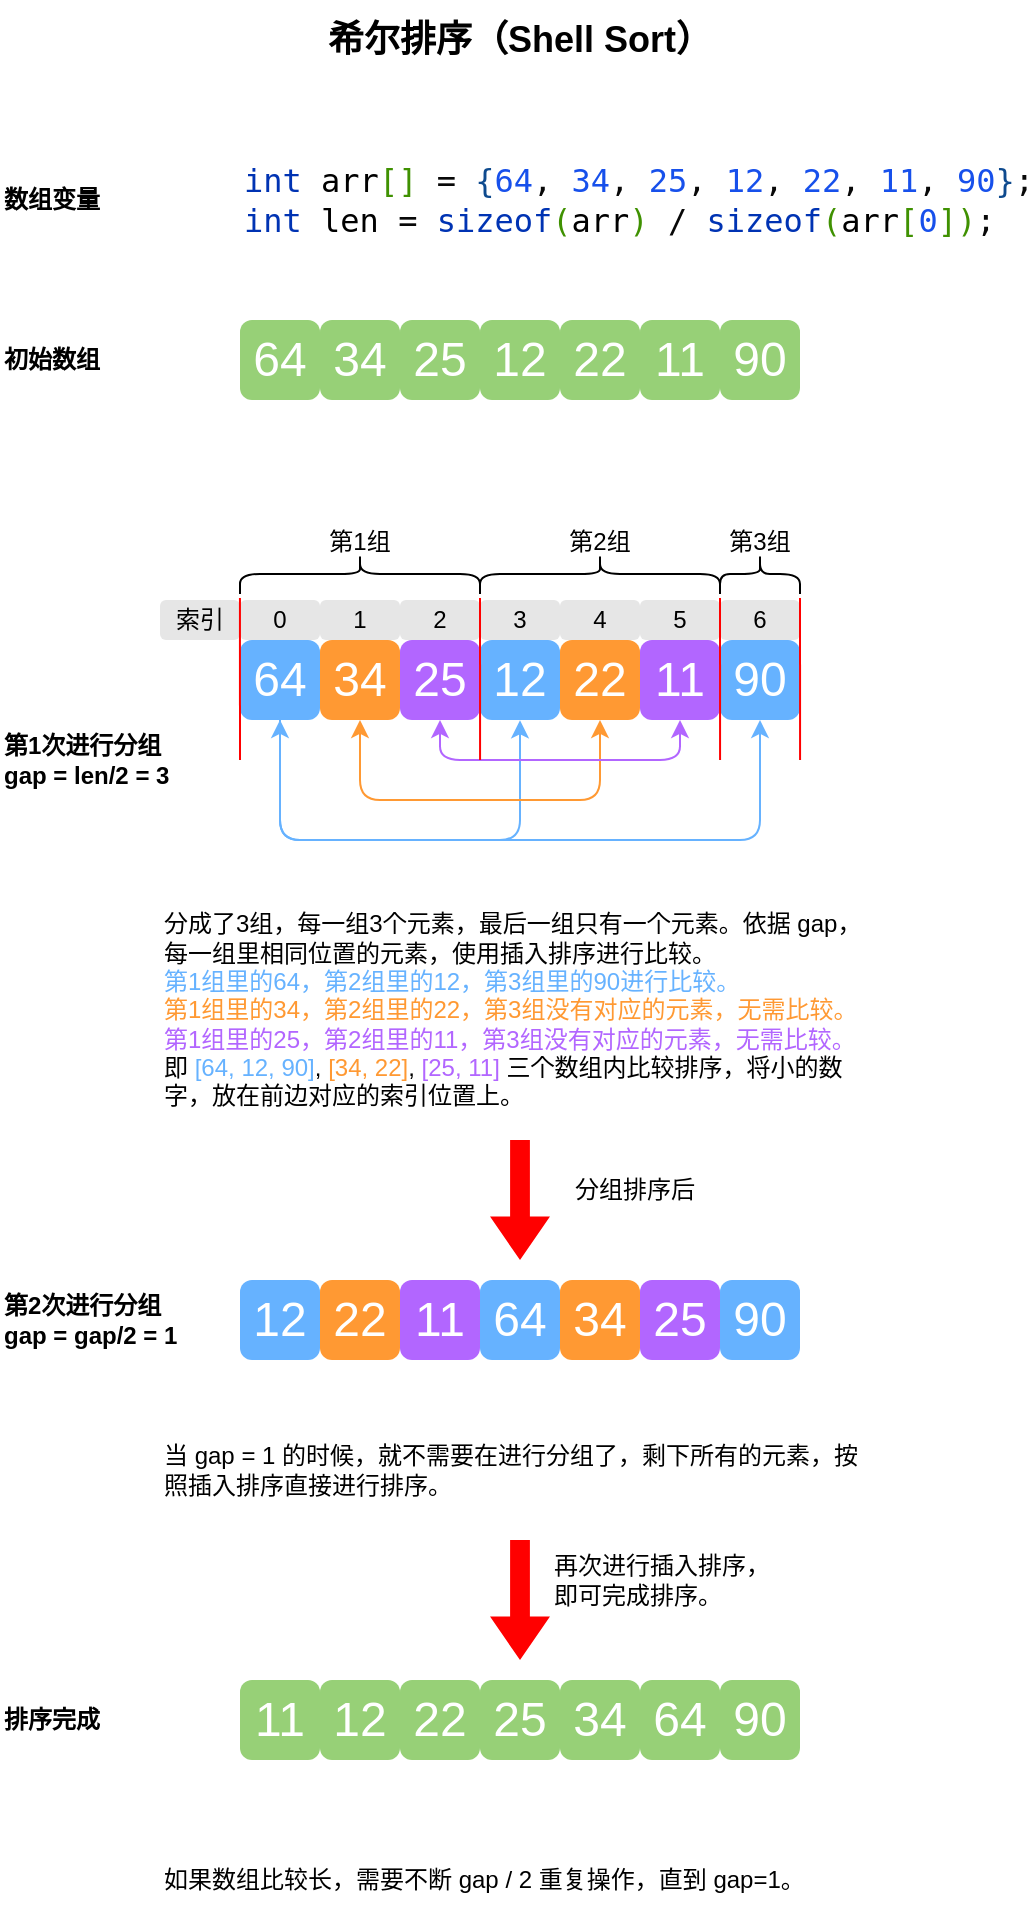 <mxfile>
    <diagram id="Gih7iKVNsT4u7ENvWJo_" name="Page-1">
        <mxGraphModel dx="2440" dy="1619" grid="1" gridSize="10" guides="1" tooltips="1" connect="1" arrows="1" fold="1" page="1" pageScale="1" pageWidth="1200" pageHeight="1920" math="0" shadow="0">
            <root>
                <mxCell id="0"/>
                <mxCell id="1" parent="0"/>
                <mxCell id="3" value="&lt;font style=&quot;font-size: 24px; color: rgb(255, 255, 255);&quot;&gt;64&lt;/font&gt;" style="rounded=1;whiteSpace=wrap;html=1;resizeHeight=0;strokeOpacity=100;fillOpacity=100;strokeColor=none;gradientColor=none;fillColor=#97D077;" vertex="1" parent="1">
                    <mxGeometry x="280" y="600" width="40" height="40" as="geometry"/>
                </mxCell>
                <mxCell id="4" value="&lt;font style=&quot;font-size: 24px; color: rgb(255, 255, 255);&quot;&gt;34&lt;/font&gt;" style="rounded=1;whiteSpace=wrap;html=1;resizeHeight=0;strokeOpacity=100;fillOpacity=100;strokeColor=none;gradientColor=none;fillColor=#97D077;" vertex="1" parent="1">
                    <mxGeometry x="320" y="600" width="40" height="40" as="geometry"/>
                </mxCell>
                <mxCell id="5" value="&lt;font style=&quot;font-size: 24px; color: rgb(255, 255, 255);&quot;&gt;25&lt;/font&gt;" style="rounded=1;whiteSpace=wrap;html=1;resizeHeight=0;strokeOpacity=100;fillOpacity=100;strokeColor=none;gradientColor=none;fillColor=#97D077;" vertex="1" parent="1">
                    <mxGeometry x="360" y="600" width="40" height="40" as="geometry"/>
                </mxCell>
                <mxCell id="6" value="&lt;font style=&quot;font-size: 24px; color: rgb(255, 255, 255);&quot;&gt;12&lt;/font&gt;" style="rounded=1;whiteSpace=wrap;html=1;resizeHeight=0;strokeOpacity=100;fillOpacity=100;strokeColor=none;gradientColor=none;fillColor=#97D077;" vertex="1" parent="1">
                    <mxGeometry x="400" y="600" width="40" height="40" as="geometry"/>
                </mxCell>
                <mxCell id="7" value="&lt;font style=&quot;font-size: 24px; color: rgb(255, 255, 255);&quot;&gt;22&lt;/font&gt;" style="rounded=1;whiteSpace=wrap;html=1;resizeHeight=0;strokeOpacity=100;fillOpacity=100;strokeColor=none;gradientColor=none;fillColor=#97D077;" vertex="1" parent="1">
                    <mxGeometry x="440" y="600" width="40" height="40" as="geometry"/>
                </mxCell>
                <mxCell id="8" value="&lt;font style=&quot;font-size: 24px; color: rgb(255, 255, 255);&quot;&gt;11&lt;/font&gt;" style="rounded=1;whiteSpace=wrap;html=1;resizeHeight=0;strokeOpacity=100;fillOpacity=100;strokeColor=none;gradientColor=none;fillColor=#97D077;" vertex="1" parent="1">
                    <mxGeometry x="480" y="600" width="40" height="40" as="geometry"/>
                </mxCell>
                <mxCell id="9" value="&lt;font style=&quot;font-size: 24px; color: rgb(255, 255, 255);&quot;&gt;90&lt;/font&gt;" style="rounded=1;whiteSpace=wrap;html=1;resizeHeight=0;strokeOpacity=100;fillOpacity=100;strokeColor=none;gradientColor=none;fillColor=#97D077;" vertex="1" parent="1">
                    <mxGeometry x="520" y="600" width="40" height="40" as="geometry"/>
                </mxCell>
                <mxCell id="10" value="&lt;font style=&quot;font-size: 18px;&quot;&gt;&lt;b&gt;希尔排序（Shell Sort）&lt;/b&gt;&lt;/font&gt;" style="text;html=1;align=center;verticalAlign=middle;whiteSpace=wrap;rounded=0;" vertex="1" parent="1">
                    <mxGeometry x="240" y="440" width="360" height="40" as="geometry"/>
                </mxCell>
                <mxCell id="11" value="&lt;b&gt;初始数组&lt;/b&gt;" style="text;html=1;align=left;verticalAlign=middle;whiteSpace=wrap;rounded=0;" vertex="1" parent="1">
                    <mxGeometry x="160" y="600" width="80" height="40" as="geometry"/>
                </mxCell>
                <mxCell id="12" value="&lt;b&gt;&lt;font style=&quot;color: rgb(0, 0, 0);&quot;&gt;第1次进行分组&lt;/font&gt;&lt;/b&gt;&lt;div&gt;&lt;b&gt;&lt;font style=&quot;color: rgb(0, 0, 0);&quot;&gt;gap = len/2 = 3&lt;/font&gt;&lt;/b&gt;&lt;/div&gt;" style="text;html=1;align=left;verticalAlign=middle;whiteSpace=wrap;rounded=0;" vertex="1" parent="1">
                    <mxGeometry x="160" y="799.96" width="120" height="40" as="geometry"/>
                </mxCell>
                <mxCell id="13" value="&lt;b&gt;数组变量&lt;/b&gt;" style="text;html=1;align=left;verticalAlign=middle;whiteSpace=wrap;rounded=0;" vertex="1" parent="1">
                    <mxGeometry x="160" y="520" width="80" height="40" as="geometry"/>
                </mxCell>
                <mxCell id="14" value="&lt;div style=&quot;background-color: rgb(255, 255, 255); color: rgb(8, 8, 8);&quot;&gt;&lt;pre style=&quot;font-family:&#39;JetBrains Mono&#39;,monospace;font-size:12.0pt;&quot;&gt;&lt;span style=&quot;color: rgb(0, 51, 179);&quot;&gt;int &lt;/span&gt;&lt;span style=&quot;color: rgb(0, 0, 0);&quot;&gt;arr&lt;/span&gt;&lt;span style=&quot;color: rgb(63, 145, 1);&quot;&gt;[] &lt;/span&gt;= &lt;span style=&quot;color: rgb(14, 74, 142);&quot;&gt;{&lt;/span&gt;&lt;span style=&quot;color: rgb(23, 80, 235);&quot;&gt;64&lt;/span&gt;, &lt;span style=&quot;color: rgb(23, 80, 235);&quot;&gt;34&lt;/span&gt;, &lt;span style=&quot;color: rgb(23, 80, 235);&quot;&gt;25&lt;/span&gt;, &lt;span style=&quot;color: rgb(23, 80, 235);&quot;&gt;12&lt;/span&gt;, &lt;span style=&quot;color: rgb(23, 80, 235);&quot;&gt;22&lt;/span&gt;, &lt;span style=&quot;color: rgb(23, 80, 235);&quot;&gt;11&lt;/span&gt;, &lt;span style=&quot;color: rgb(23, 80, 235);&quot;&gt;90&lt;/span&gt;&lt;span style=&quot;color: rgb(14, 74, 142);&quot;&gt;}&lt;/span&gt;;&lt;br&gt;&lt;span style=&quot;color: rgb(0, 51, 179);&quot;&gt;int &lt;/span&gt;&lt;span style=&quot;color: rgb(0, 0, 0);&quot;&gt;len &lt;/span&gt;= &lt;span style=&quot;color: rgb(0, 51, 179);&quot;&gt;sizeof&lt;/span&gt;&lt;span style=&quot;color: rgb(63, 145, 1);&quot;&gt;(&lt;/span&gt;&lt;span style=&quot;color: rgb(0, 0, 0);&quot;&gt;arr&lt;/span&gt;&lt;span style=&quot;color: rgb(63, 145, 1);&quot;&gt;) &lt;/span&gt;/ &lt;span style=&quot;color: rgb(0, 51, 179);&quot;&gt;sizeof&lt;/span&gt;&lt;span style=&quot;color: rgb(63, 145, 1);&quot;&gt;(&lt;/span&gt;&lt;span style=&quot;color: rgb(0, 0, 0);&quot;&gt;arr&lt;/span&gt;&lt;span style=&quot;color: rgb(63, 145, 1);&quot;&gt;[&lt;/span&gt;&lt;span style=&quot;color: rgb(23, 80, 235);&quot;&gt;0&lt;/span&gt;&lt;span style=&quot;color: rgb(63, 145, 1);&quot;&gt;])&lt;/span&gt;;&lt;/pre&gt;&lt;/div&gt;" style="text;html=1;align=left;verticalAlign=middle;resizable=0;points=[];autosize=1;strokeColor=none;fillColor=none;" vertex="1" parent="1">
                    <mxGeometry x="280" y="500" width="380" height="80" as="geometry"/>
                </mxCell>
                <mxCell id="23" style="edgeStyle=elbowEdgeStyle;html=1;exitX=0.5;exitY=1;exitDx=0;exitDy=0;elbow=vertical;strokeColor=#66B2FF;startArrow=classic;startFill=1;" edge="1" parent="1" source="16">
                    <mxGeometry relative="1" as="geometry">
                        <mxPoint x="420" y="800.131" as="targetPoint"/>
                        <Array as="points">
                            <mxPoint x="360" y="859.96"/>
                        </Array>
                    </mxGeometry>
                </mxCell>
                <mxCell id="30" style="edgeStyle=elbowEdgeStyle;elbow=vertical;html=1;exitX=0.5;exitY=1;exitDx=0;exitDy=0;entryX=0.5;entryY=1;entryDx=0;entryDy=0;strokeColor=#66B2FF;" edge="1" parent="1" source="16" target="22">
                    <mxGeometry relative="1" as="geometry">
                        <Array as="points">
                            <mxPoint x="420" y="859.96"/>
                        </Array>
                    </mxGeometry>
                </mxCell>
                <mxCell id="16" value="&lt;font style=&quot;font-size: 24px; color: rgb(255, 255, 255);&quot;&gt;64&lt;/font&gt;" style="rounded=1;whiteSpace=wrap;html=1;resizeHeight=0;strokeOpacity=100;fillOpacity=100;strokeColor=none;gradientColor=none;fillColor=#66B2FF;" vertex="1" parent="1">
                    <mxGeometry x="280" y="759.96" width="40" height="40" as="geometry"/>
                </mxCell>
                <mxCell id="24" style="edgeStyle=elbowEdgeStyle;html=1;exitX=0.5;exitY=1;exitDx=0;exitDy=0;entryX=0.5;entryY=1;entryDx=0;entryDy=0;elbow=vertical;strokeColor=#FF9933;startArrow=classic;startFill=1;" edge="1" parent="1" source="17" target="20">
                    <mxGeometry relative="1" as="geometry">
                        <Array as="points">
                            <mxPoint x="400" y="839.96"/>
                        </Array>
                    </mxGeometry>
                </mxCell>
                <mxCell id="17" value="&lt;font style=&quot;font-size: 24px; color: rgb(255, 255, 255);&quot;&gt;34&lt;/font&gt;" style="rounded=1;whiteSpace=wrap;html=1;resizeHeight=0;strokeOpacity=100;fillOpacity=100;strokeColor=none;gradientColor=none;fillColor=#FF9933;" vertex="1" parent="1">
                    <mxGeometry x="320" y="759.96" width="40" height="40" as="geometry"/>
                </mxCell>
                <mxCell id="27" style="edgeStyle=elbowEdgeStyle;html=1;exitX=0.5;exitY=1;exitDx=0;exitDy=0;entryX=0.5;entryY=1;entryDx=0;entryDy=0;elbow=vertical;strokeColor=#B266FF;startArrow=classic;startFill=1;" edge="1" parent="1" source="18" target="21">
                    <mxGeometry relative="1" as="geometry">
                        <mxPoint x="490.0" y="809.96" as="targetPoint"/>
                        <Array as="points">
                            <mxPoint x="440" y="819.96"/>
                        </Array>
                    </mxGeometry>
                </mxCell>
                <mxCell id="18" value="&lt;font style=&quot;font-size: 24px; color: rgb(255, 255, 255);&quot;&gt;25&lt;/font&gt;" style="rounded=1;whiteSpace=wrap;html=1;resizeHeight=0;strokeOpacity=100;fillOpacity=100;strokeColor=none;gradientColor=none;fillColor=#B266FF;" vertex="1" parent="1">
                    <mxGeometry x="360" y="759.96" width="40" height="40" as="geometry"/>
                </mxCell>
                <mxCell id="19" value="&lt;font style=&quot;font-size: 24px; color: rgb(255, 255, 255);&quot;&gt;12&lt;/font&gt;" style="rounded=1;whiteSpace=wrap;html=1;resizeHeight=0;strokeOpacity=100;fillOpacity=100;strokeColor=none;gradientColor=none;fillColor=#66B2FF;" vertex="1" parent="1">
                    <mxGeometry x="400" y="759.96" width="40" height="40" as="geometry"/>
                </mxCell>
                <mxCell id="20" value="&lt;font style=&quot;font-size: 24px; color: rgb(255, 255, 255);&quot;&gt;22&lt;/font&gt;" style="rounded=1;whiteSpace=wrap;html=1;resizeHeight=0;strokeOpacity=100;fillOpacity=100;strokeColor=none;gradientColor=none;fillColor=#FF9933;" vertex="1" parent="1">
                    <mxGeometry x="440" y="759.96" width="40" height="40" as="geometry"/>
                </mxCell>
                <mxCell id="21" value="&lt;font style=&quot;font-size: 24px; color: rgb(255, 255, 255);&quot;&gt;11&lt;/font&gt;" style="rounded=1;whiteSpace=wrap;html=1;resizeHeight=0;strokeOpacity=100;fillOpacity=100;strokeColor=none;gradientColor=none;fillColor=#B266FF;" vertex="1" parent="1">
                    <mxGeometry x="480" y="759.96" width="40" height="40" as="geometry"/>
                </mxCell>
                <mxCell id="22" value="&lt;font style=&quot;font-size: 24px; color: rgb(255, 255, 255);&quot;&gt;90&lt;/font&gt;" style="rounded=1;whiteSpace=wrap;html=1;resizeHeight=0;strokeOpacity=100;fillOpacity=100;strokeColor=none;gradientColor=none;fillColor=#66B2FF;" vertex="1" parent="1">
                    <mxGeometry x="520" y="759.96" width="40" height="40" as="geometry"/>
                </mxCell>
                <mxCell id="29" value="分成了3组，每一组3个元素，最后一组只有一个元素。依据 gap，每一组里相同位置的元素，使用插入排序进行比较。&lt;div&gt;&lt;font style=&quot;color: rgb(102, 178, 255);&quot;&gt;第1组里的64，第2组里的12，第3组里的90进行比较。&lt;/font&gt;&lt;/div&gt;&lt;div&gt;&lt;font style=&quot;color: rgb(255, 153, 51);&quot;&gt;第1组里的34，第2组里的22，第3组没有对应的元素，无需比较。&lt;/font&gt;&lt;/div&gt;&lt;div&gt;&lt;font style=&quot;color: rgb(178, 102, 255);&quot;&gt;第1组里的25，第2组里的11，第3组没有对应的元素，无需比较。&lt;/font&gt;&lt;/div&gt;&lt;div&gt;&lt;font style=&quot;color: rgb(0, 0, 0);&quot;&gt;即 &lt;/font&gt;&lt;font style=&quot;color: rgb(102, 178, 255);&quot;&gt;[64, 12, 90]&lt;/font&gt;&lt;font style=&quot;color: rgb(0, 0, 0);&quot;&gt;, &lt;/font&gt;&lt;font style=&quot;color: rgb(255, 153, 51);&quot;&gt;[34, 22]&lt;/font&gt;&lt;font style=&quot;color: rgb(0, 0, 0);&quot;&gt;, &lt;/font&gt;&lt;font style=&quot;color: rgb(178, 102, 255);&quot;&gt;[25, 11]&lt;/font&gt;&lt;font style=&quot;color: rgb(0, 0, 0);&quot;&gt; 三个数组内比较排序，将小的数字，放在前边对应的索引位置上。&lt;/font&gt;&lt;/div&gt;" style="text;html=1;align=left;verticalAlign=middle;whiteSpace=wrap;rounded=0;" vertex="1" parent="1">
                    <mxGeometry x="240" y="880" width="360" height="130" as="geometry"/>
                </mxCell>
                <mxCell id="37" value="0" style="rounded=1;whiteSpace=wrap;html=1;strokeColor=none;fillColor=#E6E6E6;" vertex="1" parent="1">
                    <mxGeometry x="280" y="739.96" width="40" height="20" as="geometry"/>
                </mxCell>
                <mxCell id="38" value="1" style="rounded=1;whiteSpace=wrap;html=1;strokeColor=none;fillColor=#E6E6E6;" vertex="1" parent="1">
                    <mxGeometry x="320" y="739.96" width="40" height="20" as="geometry"/>
                </mxCell>
                <mxCell id="39" value="2" style="rounded=1;whiteSpace=wrap;html=1;strokeColor=none;fillColor=#E6E6E6;" vertex="1" parent="1">
                    <mxGeometry x="360" y="739.96" width="40" height="20" as="geometry"/>
                </mxCell>
                <mxCell id="40" value="3" style="rounded=1;whiteSpace=wrap;html=1;strokeColor=none;fillColor=#E6E6E6;" vertex="1" parent="1">
                    <mxGeometry x="400" y="739.96" width="40" height="20" as="geometry"/>
                </mxCell>
                <mxCell id="41" value="4" style="rounded=1;whiteSpace=wrap;html=1;strokeColor=none;fillColor=#E6E6E6;" vertex="1" parent="1">
                    <mxGeometry x="440" y="739.96" width="40" height="20" as="geometry"/>
                </mxCell>
                <mxCell id="42" value="5" style="rounded=1;whiteSpace=wrap;html=1;strokeColor=none;fillColor=#E6E6E6;" vertex="1" parent="1">
                    <mxGeometry x="480" y="739.96" width="40" height="20" as="geometry"/>
                </mxCell>
                <mxCell id="43" value="6" style="rounded=1;whiteSpace=wrap;html=1;strokeColor=none;fillColor=#E6E6E6;" vertex="1" parent="1">
                    <mxGeometry x="520" y="739.96" width="40" height="20" as="geometry"/>
                </mxCell>
                <mxCell id="44" value="索引" style="rounded=1;whiteSpace=wrap;html=1;strokeColor=none;fillColor=#E6E6E6;" vertex="1" parent="1">
                    <mxGeometry x="240" y="739.96" width="40" height="20" as="geometry"/>
                </mxCell>
                <mxCell id="31" value="" style="endArrow=none;html=1;elbow=vertical;entryX=0.96;entryY=0.976;entryDx=0;entryDy=0;entryPerimeter=0;strokeColor=#FF0000;" edge="1" parent="1">
                    <mxGeometry width="50" height="50" relative="1" as="geometry">
                        <mxPoint x="280" y="819.96" as="sourcePoint"/>
                        <mxPoint x="279.96" y="739" as="targetPoint"/>
                    </mxGeometry>
                </mxCell>
                <mxCell id="32" value="" style="endArrow=none;html=1;elbow=vertical;entryX=0.96;entryY=0.976;entryDx=0;entryDy=0;entryPerimeter=0;strokeColor=#FF0000;" edge="1" parent="1">
                    <mxGeometry width="50" height="50" relative="1" as="geometry">
                        <mxPoint x="400.04" y="819.96" as="sourcePoint"/>
                        <mxPoint x="400" y="739" as="targetPoint"/>
                    </mxGeometry>
                </mxCell>
                <mxCell id="33" value="" style="endArrow=none;html=1;elbow=vertical;entryX=0.96;entryY=0.976;entryDx=0;entryDy=0;entryPerimeter=0;strokeColor=#FF0000;" edge="1" parent="1">
                    <mxGeometry width="50" height="50" relative="1" as="geometry">
                        <mxPoint x="520.04" y="819.96" as="sourcePoint"/>
                        <mxPoint x="520" y="739" as="targetPoint"/>
                    </mxGeometry>
                </mxCell>
                <mxCell id="34" value="" style="endArrow=none;html=1;elbow=vertical;entryX=0.96;entryY=0.976;entryDx=0;entryDy=0;entryPerimeter=0;strokeColor=#FF0000;" edge="1" parent="1">
                    <mxGeometry width="50" height="50" relative="1" as="geometry">
                        <mxPoint x="560.04" y="819.96" as="sourcePoint"/>
                        <mxPoint x="560" y="739" as="targetPoint"/>
                    </mxGeometry>
                </mxCell>
                <mxCell id="45" value="" style="shape=curlyBracket;whiteSpace=wrap;html=1;rounded=1;labelPosition=left;verticalLabelPosition=middle;align=right;verticalAlign=middle;rotation=90;strokeColor=#000000;" vertex="1" parent="1">
                    <mxGeometry x="330" y="667" width="20" height="120" as="geometry"/>
                </mxCell>
                <mxCell id="46" value="" style="shape=curlyBracket;whiteSpace=wrap;html=1;rounded=1;labelPosition=left;verticalLabelPosition=middle;align=right;verticalAlign=middle;rotation=90;strokeColor=#000000;" vertex="1" parent="1">
                    <mxGeometry x="450" y="667" width="20" height="120" as="geometry"/>
                </mxCell>
                <mxCell id="47" value="" style="shape=curlyBracket;whiteSpace=wrap;html=1;rounded=1;labelPosition=left;verticalLabelPosition=middle;align=right;verticalAlign=middle;rotation=90;strokeColor=#000000;" vertex="1" parent="1">
                    <mxGeometry x="530" y="707" width="20" height="40" as="geometry"/>
                </mxCell>
                <mxCell id="48" value="第1组" style="text;html=1;align=center;verticalAlign=middle;whiteSpace=wrap;rounded=0;" vertex="1" parent="1">
                    <mxGeometry x="310" y="696" width="60" height="30" as="geometry"/>
                </mxCell>
                <mxCell id="49" value="第2组" style="text;html=1;align=center;verticalAlign=middle;whiteSpace=wrap;rounded=0;" vertex="1" parent="1">
                    <mxGeometry x="430" y="696" width="60" height="30" as="geometry"/>
                </mxCell>
                <mxCell id="50" value="第3组" style="text;html=1;align=center;verticalAlign=middle;whiteSpace=wrap;rounded=0;" vertex="1" parent="1">
                    <mxGeometry x="510" y="696" width="60" height="30" as="geometry"/>
                </mxCell>
                <mxCell id="51" value="&lt;font style=&quot;font-size: 24px; color: rgb(255, 255, 255);&quot;&gt;12&lt;/font&gt;" style="rounded=1;whiteSpace=wrap;html=1;resizeHeight=0;strokeOpacity=100;fillOpacity=100;strokeColor=none;gradientColor=none;fillColor=#66B2FF;" vertex="1" parent="1">
                    <mxGeometry x="280" y="1080" width="40" height="40" as="geometry"/>
                </mxCell>
                <mxCell id="52" value="&lt;font style=&quot;font-size: 24px; color: rgb(255, 255, 255);&quot;&gt;22&lt;/font&gt;" style="rounded=1;whiteSpace=wrap;html=1;resizeHeight=0;strokeOpacity=100;fillOpacity=100;strokeColor=none;gradientColor=none;fillColor=#FF9933;" vertex="1" parent="1">
                    <mxGeometry x="320" y="1080" width="40" height="40" as="geometry"/>
                </mxCell>
                <mxCell id="53" value="&lt;font style=&quot;font-size: 24px; color: rgb(255, 255, 255);&quot;&gt;11&lt;/font&gt;" style="rounded=1;whiteSpace=wrap;html=1;resizeHeight=0;strokeOpacity=100;fillOpacity=100;strokeColor=none;gradientColor=none;fillColor=#B266FF;" vertex="1" parent="1">
                    <mxGeometry x="360" y="1080" width="40" height="40" as="geometry"/>
                </mxCell>
                <mxCell id="54" value="&lt;font style=&quot;font-size: 24px; color: rgb(255, 255, 255);&quot;&gt;64&lt;/font&gt;" style="rounded=1;whiteSpace=wrap;html=1;resizeHeight=0;strokeOpacity=100;fillOpacity=100;strokeColor=none;gradientColor=none;fillColor=#66B2FF;" vertex="1" parent="1">
                    <mxGeometry x="400" y="1080" width="40" height="40" as="geometry"/>
                </mxCell>
                <mxCell id="55" value="&lt;font style=&quot;font-size: 24px; color: rgb(255, 255, 255);&quot;&gt;34&lt;/font&gt;" style="rounded=1;whiteSpace=wrap;html=1;resizeHeight=0;strokeOpacity=100;fillOpacity=100;strokeColor=none;gradientColor=none;fillColor=#FF9933;" vertex="1" parent="1">
                    <mxGeometry x="440" y="1080" width="40" height="40" as="geometry"/>
                </mxCell>
                <mxCell id="56" value="&lt;font style=&quot;font-size: 24px; color: rgb(255, 255, 255);&quot;&gt;25&lt;/font&gt;" style="rounded=1;whiteSpace=wrap;html=1;resizeHeight=0;strokeOpacity=100;fillOpacity=100;strokeColor=none;gradientColor=none;fillColor=#B266FF;" vertex="1" parent="1">
                    <mxGeometry x="480" y="1080" width="40" height="40" as="geometry"/>
                </mxCell>
                <mxCell id="57" value="&lt;font style=&quot;font-size: 24px; color: rgb(255, 255, 255);&quot;&gt;90&lt;/font&gt;" style="rounded=1;whiteSpace=wrap;html=1;resizeHeight=0;strokeOpacity=100;fillOpacity=100;strokeColor=none;gradientColor=none;fillColor=#66B2FF;" vertex="1" parent="1">
                    <mxGeometry x="520" y="1080" width="40" height="40" as="geometry"/>
                </mxCell>
                <mxCell id="59" value="" style="html=1;shadow=0;dashed=0;align=center;verticalAlign=middle;shape=mxgraph.arrows2.arrow;dy=0.67;dx=21.69;direction=south;notch=0;fillColor=#FF0000;strokeColor=none;" vertex="1" parent="1">
                    <mxGeometry x="405" y="1010" width="30" height="60" as="geometry"/>
                </mxCell>
                <mxCell id="61" value="&lt;b&gt;&lt;font style=&quot;color: rgb(0, 0, 0);&quot;&gt;第2次进行分组&lt;/font&gt;&lt;/b&gt;&lt;div&gt;&lt;b&gt;&lt;font style=&quot;color: rgb(0, 0, 0);&quot;&gt;gap = gap/2 = 1&lt;/font&gt;&lt;/b&gt;&lt;/div&gt;" style="text;html=1;align=left;verticalAlign=middle;whiteSpace=wrap;rounded=0;" vertex="1" parent="1">
                    <mxGeometry x="160" y="1080" width="120" height="40" as="geometry"/>
                </mxCell>
                <mxCell id="62" value="当 gap = 1 的时候，就不需要在进行分组了，剩下所有的元素，按照插入排序直接进行排序。" style="text;html=1;align=left;verticalAlign=middle;whiteSpace=wrap;rounded=0;fontStyle=0" vertex="1" parent="1">
                    <mxGeometry x="240" y="1160" width="360" height="30" as="geometry"/>
                </mxCell>
                <mxCell id="63" value="&lt;font style=&quot;font-size: 24px; color: rgb(255, 255, 255);&quot;&gt;11&lt;/font&gt;" style="rounded=1;whiteSpace=wrap;html=1;resizeHeight=0;strokeOpacity=100;fillOpacity=100;strokeColor=none;gradientColor=none;fillColor=#97D077;" vertex="1" parent="1">
                    <mxGeometry x="280" y="1280" width="40" height="40" as="geometry"/>
                </mxCell>
                <mxCell id="64" value="&lt;font style=&quot;font-size: 24px; color: rgb(255, 255, 255);&quot;&gt;12&lt;/font&gt;" style="rounded=1;whiteSpace=wrap;html=1;resizeHeight=0;strokeOpacity=100;fillOpacity=100;strokeColor=none;gradientColor=none;fillColor=#97D077;" vertex="1" parent="1">
                    <mxGeometry x="320" y="1280" width="40" height="40" as="geometry"/>
                </mxCell>
                <mxCell id="65" value="&lt;font style=&quot;font-size: 24px; color: rgb(255, 255, 255);&quot;&gt;22&lt;/font&gt;" style="rounded=1;whiteSpace=wrap;html=1;resizeHeight=0;strokeOpacity=100;fillOpacity=100;strokeColor=none;gradientColor=none;fillColor=#97D077;" vertex="1" parent="1">
                    <mxGeometry x="360" y="1280" width="40" height="40" as="geometry"/>
                </mxCell>
                <mxCell id="66" value="&lt;font style=&quot;font-size: 24px; color: rgb(255, 255, 255);&quot;&gt;25&lt;/font&gt;" style="rounded=1;whiteSpace=wrap;html=1;resizeHeight=0;strokeOpacity=100;fillOpacity=100;strokeColor=none;gradientColor=none;fillColor=#97D077;" vertex="1" parent="1">
                    <mxGeometry x="400" y="1280" width="40" height="40" as="geometry"/>
                </mxCell>
                <mxCell id="67" value="&lt;font style=&quot;font-size: 24px; color: rgb(255, 255, 255);&quot;&gt;34&lt;/font&gt;" style="rounded=1;whiteSpace=wrap;html=1;resizeHeight=0;strokeOpacity=100;fillOpacity=100;strokeColor=none;gradientColor=none;fillColor=#97D077;" vertex="1" parent="1">
                    <mxGeometry x="440" y="1280" width="40" height="40" as="geometry"/>
                </mxCell>
                <mxCell id="68" value="&lt;font style=&quot;font-size: 24px; color: rgb(255, 255, 255);&quot;&gt;64&lt;/font&gt;" style="rounded=1;whiteSpace=wrap;html=1;resizeHeight=0;strokeOpacity=100;fillOpacity=100;strokeColor=none;gradientColor=none;fillColor=#97D077;" vertex="1" parent="1">
                    <mxGeometry x="480" y="1280" width="40" height="40" as="geometry"/>
                </mxCell>
                <mxCell id="69" value="&lt;font style=&quot;font-size: 24px; color: rgb(255, 255, 255);&quot;&gt;90&lt;/font&gt;" style="rounded=1;whiteSpace=wrap;html=1;resizeHeight=0;strokeOpacity=100;fillOpacity=100;strokeColor=none;gradientColor=none;fillColor=#97D077;" vertex="1" parent="1">
                    <mxGeometry x="520" y="1280" width="40" height="40" as="geometry"/>
                </mxCell>
                <mxCell id="70" value="" style="html=1;shadow=0;dashed=0;align=center;verticalAlign=middle;shape=mxgraph.arrows2.arrow;dy=0.67;dx=21.69;direction=south;notch=0;fillColor=#FF0000;strokeColor=none;" vertex="1" parent="1">
                    <mxGeometry x="405" y="1210" width="30" height="60" as="geometry"/>
                </mxCell>
                <mxCell id="71" value="分组排序后" style="text;html=1;align=center;verticalAlign=middle;whiteSpace=wrap;rounded=0;" vertex="1" parent="1">
                    <mxGeometry x="435" y="1020" width="85" height="30" as="geometry"/>
                </mxCell>
                <mxCell id="72" value="&lt;font style=&quot;color: rgb(0, 0, 0);&quot;&gt;再次进行插入排序，&lt;/font&gt;&lt;div&gt;&lt;font style=&quot;color: rgb(0, 0, 0);&quot;&gt;即可完成排序。&lt;/font&gt;&lt;/div&gt;" style="text;html=1;align=left;verticalAlign=middle;whiteSpace=wrap;rounded=0;" vertex="1" parent="1">
                    <mxGeometry x="435" y="1210" width="125" height="40" as="geometry"/>
                </mxCell>
                <mxCell id="75" value="如果数组比较长，需要不断 gap / 2 重复操作，直到 gap=1。" style="text;html=1;align=left;verticalAlign=middle;whiteSpace=wrap;rounded=0;" vertex="1" parent="1">
                    <mxGeometry x="240" y="1360" width="360" height="40" as="geometry"/>
                </mxCell>
                <mxCell id="76" value="&lt;b&gt;&lt;font style=&quot;color: rgb(0, 0, 0);&quot;&gt;排序完成&lt;/font&gt;&lt;/b&gt;" style="text;html=1;align=left;verticalAlign=middle;whiteSpace=wrap;rounded=0;" vertex="1" parent="1">
                    <mxGeometry x="160" y="1280" width="120" height="40" as="geometry"/>
                </mxCell>
            </root>
        </mxGraphModel>
    </diagram>
</mxfile>
